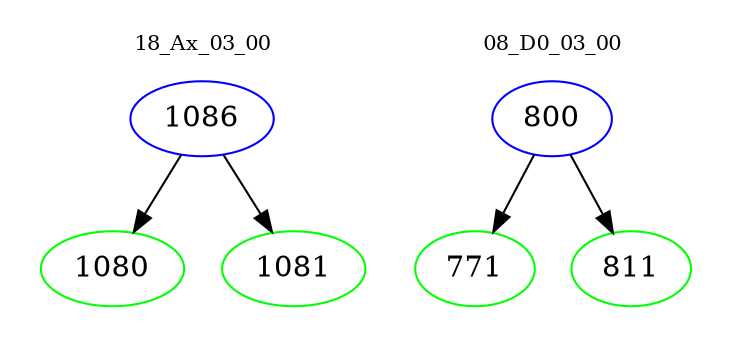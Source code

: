 digraph{
subgraph cluster_0 {
color = white
label = "18_Ax_03_00";
fontsize=10;
T0_1086 [label="1086", color="blue"]
T0_1086 -> T0_1080 [color="black"]
T0_1080 [label="1080", color="green"]
T0_1086 -> T0_1081 [color="black"]
T0_1081 [label="1081", color="green"]
}
subgraph cluster_1 {
color = white
label = "08_D0_03_00";
fontsize=10;
T1_800 [label="800", color="blue"]
T1_800 -> T1_771 [color="black"]
T1_771 [label="771", color="green"]
T1_800 -> T1_811 [color="black"]
T1_811 [label="811", color="green"]
}
}
